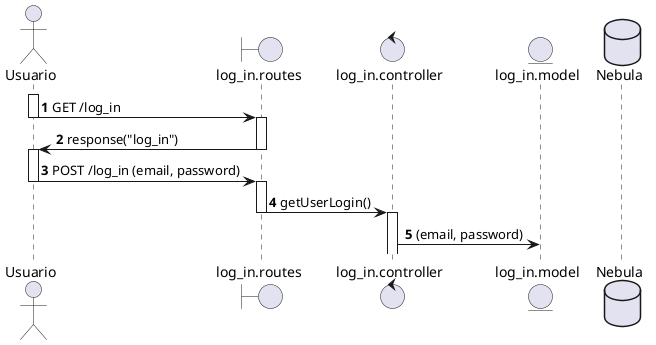@startuml Prueba
autonumber
actor Usuario as u
boundary log_in.routes as lgr
control log_in.controller as lgc
entity log_in.model as lgm
database Nebula as db

activate u
u -> lgr : GET /log_in
deactivate u

activate lgr
lgr -> u : response("log_in")
deactivate lgr

activate u
u -> lgr : POST /log_in (email, password)
deactivate u

activate lgr
lgr -> lgc : getUserLogin()
deactivate lgr

activate lgc
lgc -> lgm : (email, password)


@enduml